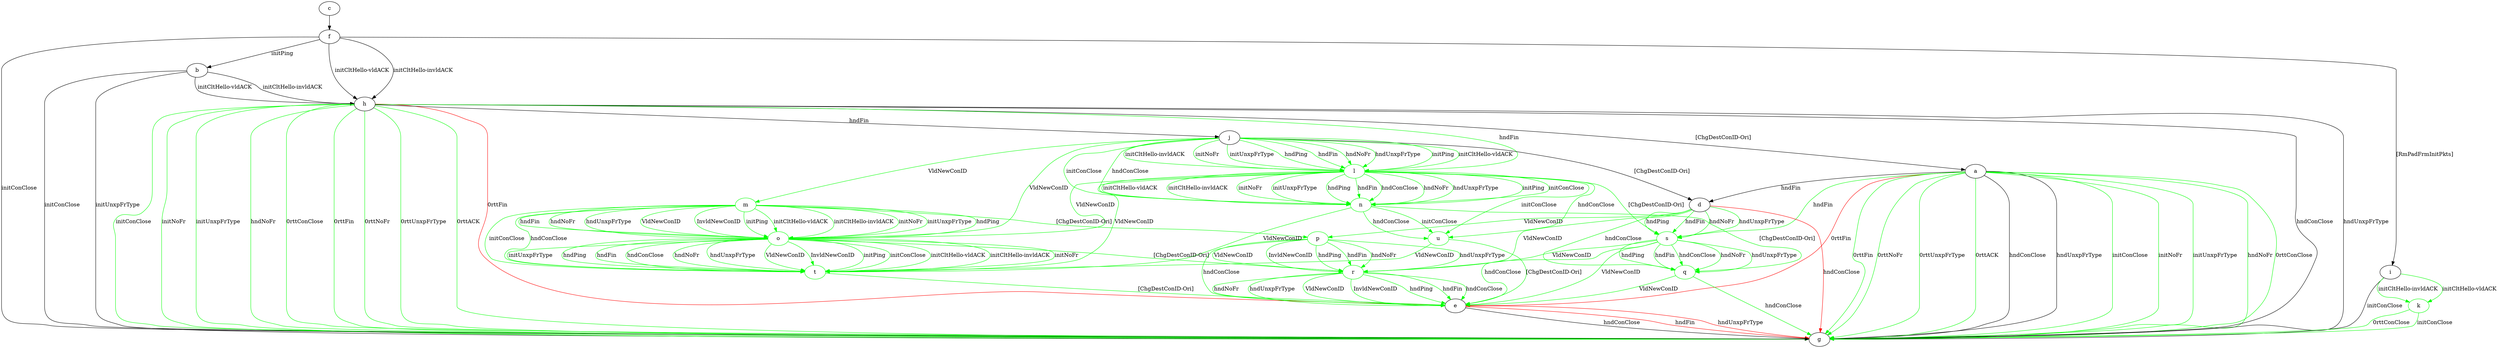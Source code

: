 digraph "" {
	a -> d	[key=0,
		label="hndFin "];
	a -> e	[key=0,
		color=red,
		label="0rttFin "];
	a -> g	[key=0,
		label="hndConClose "];
	a -> g	[key=1,
		label="hndUnxpFrType "];
	a -> g	[key=2,
		color=green,
		label="initConClose "];
	a -> g	[key=3,
		color=green,
		label="initNoFr "];
	a -> g	[key=4,
		color=green,
		label="initUnxpFrType "];
	a -> g	[key=5,
		color=green,
		label="hndNoFr "];
	a -> g	[key=6,
		color=green,
		label="0rttConClose "];
	a -> g	[key=7,
		color=green,
		label="0rttFin "];
	a -> g	[key=8,
		color=green,
		label="0rttNoFr "];
	a -> g	[key=9,
		color=green,
		label="0rttUnxpFrType "];
	a -> g	[key=10,
		color=green,
		label="0rttACK "];
	s	[color=green];
	a -> s	[key=0,
		color=green,
		label="hndFin "];
	b -> g	[key=0,
		label="initConClose "];
	b -> g	[key=1,
		label="initUnxpFrType "];
	b -> h	[key=0,
		label="initCltHello-vldACK "];
	b -> h	[key=1,
		label="initCltHello-invldACK "];
	c -> f	[key=0];
	d -> g	[key=0,
		color=red,
		label="hndConClose "];
	p	[color=green];
	d -> p	[key=0,
		color=green,
		label="VldNewConID "];
	q	[color=green];
	d -> q	[key=0,
		color=green,
		label="hndConClose "];
	r	[color=green];
	d -> r	[key=0,
		color=green,
		label="VldNewConID "];
	d -> s	[key=0,
		color=green,
		label="hndPing "];
	d -> s	[key=1,
		color=green,
		label="hndFin "];
	d -> s	[key=2,
		color=green,
		label="hndNoFr "];
	d -> s	[key=3,
		color=green,
		label="hndUnxpFrType "];
	e -> g	[key=0,
		label="hndConClose "];
	e -> g	[key=1,
		color=red,
		label="hndFin "];
	e -> g	[key=2,
		color=red,
		label="hndUnxpFrType "];
	f -> b	[key=0,
		label="initPing "];
	f -> g	[key=0,
		label="initConClose "];
	f -> h	[key=0,
		label="initCltHello-vldACK "];
	f -> h	[key=1,
		label="initCltHello-invldACK "];
	f -> i	[key=0,
		label="[RmPadFrmInitPkts] "];
	h -> a	[key=0,
		label="[ChgDestConID-Ori] "];
	h -> e	[key=0,
		color=red,
		label="0rttFin "];
	h -> g	[key=0,
		label="hndConClose "];
	h -> g	[key=1,
		label="hndUnxpFrType "];
	h -> g	[key=2,
		color=green,
		label="initConClose "];
	h -> g	[key=3,
		color=green,
		label="initNoFr "];
	h -> g	[key=4,
		color=green,
		label="initUnxpFrType "];
	h -> g	[key=5,
		color=green,
		label="hndNoFr "];
	h -> g	[key=6,
		color=green,
		label="0rttConClose "];
	h -> g	[key=7,
		color=green,
		label="0rttFin "];
	h -> g	[key=8,
		color=green,
		label="0rttNoFr "];
	h -> g	[key=9,
		color=green,
		label="0rttUnxpFrType "];
	h -> g	[key=10,
		color=green,
		label="0rttACK "];
	h -> j	[key=0,
		label="hndFin "];
	l	[color=green];
	h -> l	[key=0,
		color=green,
		label="hndFin "];
	i -> g	[key=0,
		label="initConClose "];
	k	[color=green];
	i -> k	[key=0,
		color=green,
		label="initCltHello-vldACK "];
	i -> k	[key=1,
		color=green,
		label="initCltHello-invldACK "];
	j -> d	[key=0,
		label="[ChgDestConID-Ori] "];
	j -> l	[key=0,
		color=green,
		label="initPing "];
	j -> l	[key=1,
		color=green,
		label="initCltHello-vldACK "];
	j -> l	[key=2,
		color=green,
		label="initCltHello-invldACK "];
	j -> l	[key=3,
		color=green,
		label="initNoFr "];
	j -> l	[key=4,
		color=green,
		label="initUnxpFrType "];
	j -> l	[key=5,
		color=green,
		label="hndPing "];
	j -> l	[key=6,
		color=green,
		label="hndFin "];
	j -> l	[key=7,
		color=green,
		label="hndNoFr "];
	j -> l	[key=8,
		color=green,
		label="hndUnxpFrType "];
	m	[color=green];
	j -> m	[key=0,
		color=green,
		label="VldNewConID "];
	n	[color=green];
	j -> n	[key=0,
		color=green,
		label="initConClose "];
	j -> n	[key=1,
		color=green,
		label="hndConClose "];
	o	[color=green];
	j -> o	[key=0,
		color=green,
		label="VldNewConID "];
	k -> g	[key=0,
		color=green,
		label="initConClose "];
	k -> g	[key=1,
		color=green,
		label="0rttConClose "];
	l -> n	[key=0,
		color=green,
		label="initPing "];
	l -> n	[key=1,
		color=green,
		label="initConClose "];
	l -> n	[key=2,
		color=green,
		label="initCltHello-vldACK "];
	l -> n	[key=3,
		color=green,
		label="initCltHello-invldACK "];
	l -> n	[key=4,
		color=green,
		label="initNoFr "];
	l -> n	[key=5,
		color=green,
		label="initUnxpFrType "];
	l -> n	[key=6,
		color=green,
		label="hndPing "];
	l -> n	[key=7,
		color=green,
		label="hndFin "];
	l -> n	[key=8,
		color=green,
		label="hndConClose "];
	l -> n	[key=9,
		color=green,
		label="hndNoFr "];
	l -> n	[key=10,
		color=green,
		label="hndUnxpFrType "];
	l -> o	[key=0,
		color=green,
		label="VldNewConID "];
	l -> s	[key=0,
		color=green,
		label="[ChgDestConID-Ori] "];
	t	[color=green];
	l -> t	[key=0,
		color=green,
		label="VldNewConID "];
	u	[color=green];
	l -> u	[key=0,
		color=green,
		label="initConClose "];
	l -> u	[key=1,
		color=green,
		label="hndConClose "];
	m -> o	[key=0,
		color=green,
		label="initPing "];
	m -> o	[key=1,
		color=green,
		label="initCltHello-vldACK "];
	m -> o	[key=2,
		color=green,
		label="initCltHello-invldACK "];
	m -> o	[key=3,
		color=green,
		label="initNoFr "];
	m -> o	[key=4,
		color=green,
		label="initUnxpFrType "];
	m -> o	[key=5,
		color=green,
		label="hndPing "];
	m -> o	[key=6,
		color=green,
		label="hndFin "];
	m -> o	[key=7,
		color=green,
		label="hndNoFr "];
	m -> o	[key=8,
		color=green,
		label="hndUnxpFrType "];
	m -> o	[key=9,
		color=green,
		label="VldNewConID "];
	m -> o	[key=10,
		color=green,
		label="InvldNewConID "];
	m -> p	[key=0,
		color=green,
		label="[ChgDestConID-Ori] "];
	m -> t	[key=0,
		color=green,
		label="initConClose "];
	m -> t	[key=1,
		color=green,
		label="hndConClose "];
	n -> q	[key=0,
		color=green,
		label="[ChgDestConID-Ori] "];
	n -> t	[key=0,
		color=green,
		label="VldNewConID "];
	n -> u	[key=0,
		color=green,
		label="initConClose "];
	n -> u	[key=1,
		color=green,
		label="hndConClose "];
	o -> r	[key=0,
		color=green,
		label="[ChgDestConID-Ori] "];
	o -> t	[key=0,
		color=green,
		label="initPing "];
	o -> t	[key=1,
		color=green,
		label="initConClose "];
	o -> t	[key=2,
		color=green,
		label="initCltHello-vldACK "];
	o -> t	[key=3,
		color=green,
		label="initCltHello-invldACK "];
	o -> t	[key=4,
		color=green,
		label="initNoFr "];
	o -> t	[key=5,
		color=green,
		label="initUnxpFrType "];
	o -> t	[key=6,
		color=green,
		label="hndPing "];
	o -> t	[key=7,
		color=green,
		label="hndFin "];
	o -> t	[key=8,
		color=green,
		label="hndConClose "];
	o -> t	[key=9,
		color=green,
		label="hndNoFr "];
	o -> t	[key=10,
		color=green,
		label="hndUnxpFrType "];
	o -> t	[key=11,
		color=green,
		label="VldNewConID "];
	o -> t	[key=12,
		color=green,
		label="InvldNewConID "];
	p -> e	[key=0,
		color=green,
		label="hndConClose "];
	p -> r	[key=0,
		color=green,
		label="hndPing "];
	p -> r	[key=1,
		color=green,
		label="hndFin "];
	p -> r	[key=2,
		color=green,
		label="hndNoFr "];
	p -> r	[key=3,
		color=green,
		label="hndUnxpFrType "];
	p -> r	[key=4,
		color=green,
		label="VldNewConID "];
	p -> r	[key=5,
		color=green,
		label="InvldNewConID "];
	q -> e	[key=0,
		color=green,
		label="VldNewConID "];
	q -> g	[key=0,
		color=green,
		label="hndConClose "];
	r -> e	[key=0,
		color=green,
		label="hndPing "];
	r -> e	[key=1,
		color=green,
		label="hndFin "];
	r -> e	[key=2,
		color=green,
		label="hndConClose "];
	r -> e	[key=3,
		color=green,
		label="hndNoFr "];
	r -> e	[key=4,
		color=green,
		label="hndUnxpFrType "];
	r -> e	[key=5,
		color=green,
		label="VldNewConID "];
	r -> e	[key=6,
		color=green,
		label="InvldNewConID "];
	s -> e	[key=0,
		color=green,
		label="hndConClose "];
	s -> e	[key=1,
		color=green,
		label="VldNewConID "];
	s -> q	[key=0,
		color=green,
		label="hndPing "];
	s -> q	[key=1,
		color=green,
		label="hndFin "];
	s -> q	[key=2,
		color=green,
		label="hndConClose "];
	s -> q	[key=3,
		color=green,
		label="hndNoFr "];
	s -> q	[key=4,
		color=green,
		label="hndUnxpFrType "];
	s -> r	[key=0,
		color=green,
		label="VldNewConID "];
	t -> e	[key=0,
		color=green,
		label="[ChgDestConID-Ori] "];
	u -> e	[key=0,
		color=green,
		label="[ChgDestConID-Ori] "];
	u -> t	[key=0,
		color=green,
		label="VldNewConID "];
}
